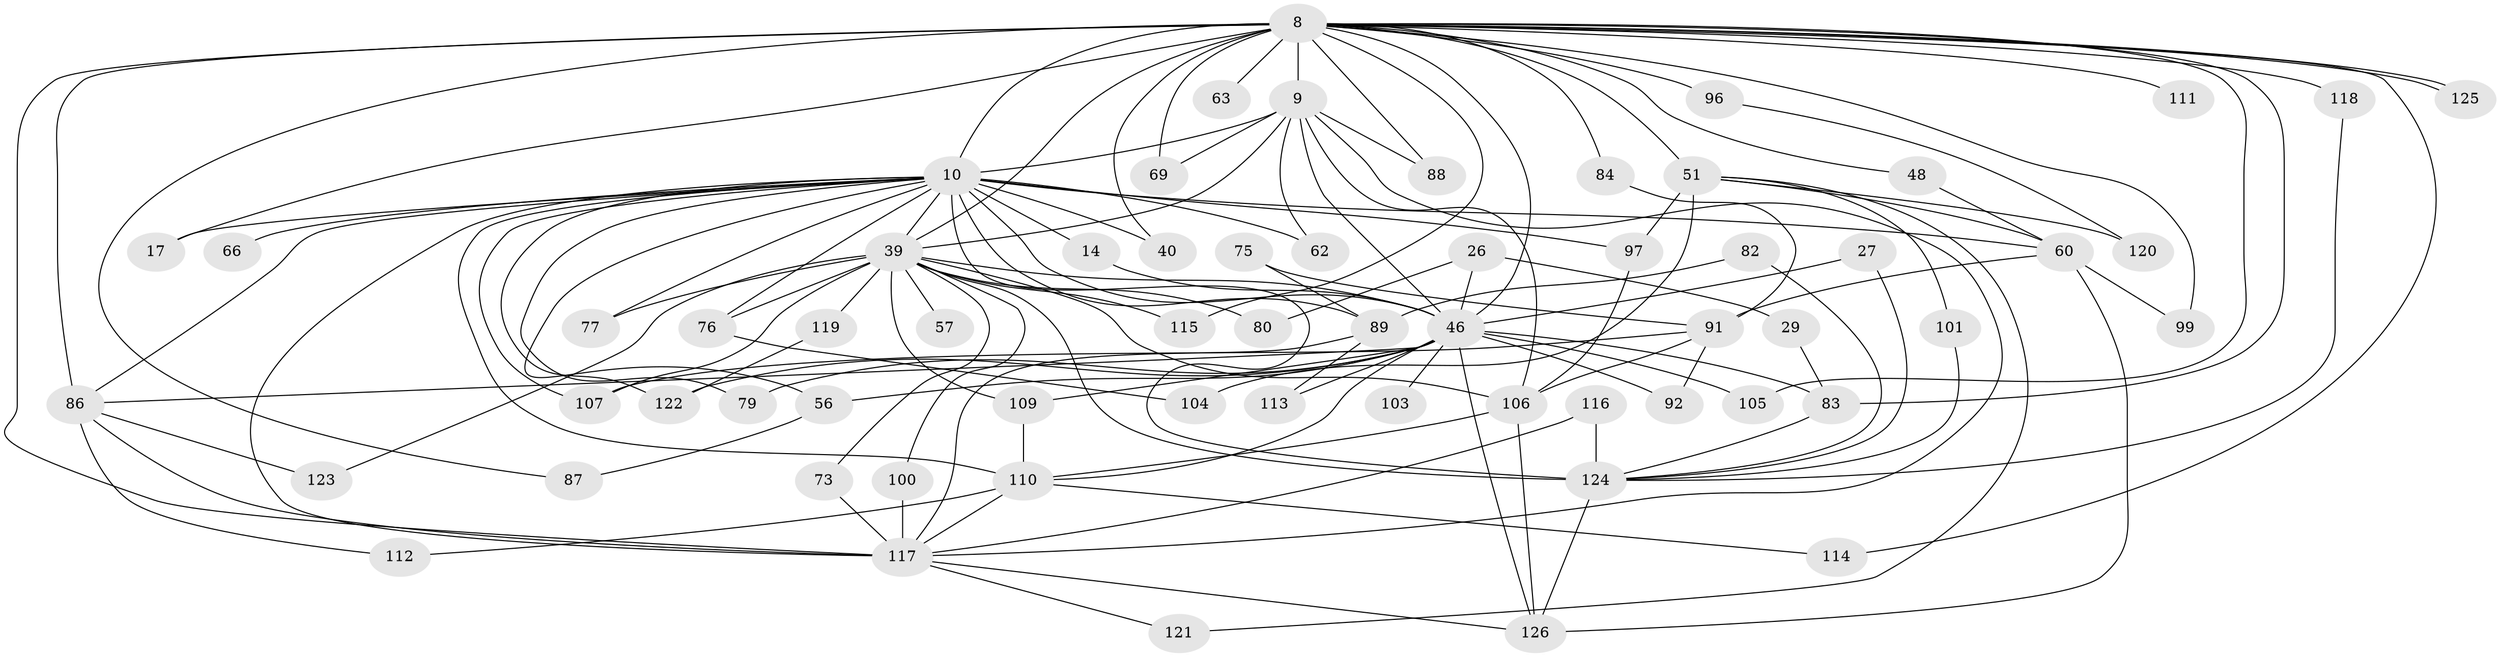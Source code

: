 // original degree distribution, {18: 0.007936507936507936, 23: 0.007936507936507936, 20: 0.015873015873015872, 17: 0.007936507936507936, 19: 0.007936507936507936, 25: 0.007936507936507936, 32: 0.007936507936507936, 9: 0.015873015873015872, 27: 0.007936507936507936, 6: 0.007936507936507936, 5: 0.05555555555555555, 2: 0.5476190476190477, 3: 0.15873015873015872, 4: 0.09523809523809523, 10: 0.007936507936507936, 7: 0.015873015873015872, 8: 0.023809523809523808}
// Generated by graph-tools (version 1.1) at 2025/44/03/09/25 04:44:17]
// undirected, 63 vertices, 130 edges
graph export_dot {
graph [start="1"]
  node [color=gray90,style=filled];
  8 [super="+2"];
  9 [super="+5"];
  10 [super="+7"];
  14;
  17;
  26;
  27;
  29;
  39 [super="+33+37+6"];
  40;
  46 [super="+43+3"];
  48;
  51 [super="+24+16"];
  56 [super="+15"];
  57;
  60 [super="+30+58"];
  62;
  63;
  66;
  69;
  73;
  75;
  76 [super="+25"];
  77;
  79;
  80;
  82;
  83 [super="+55"];
  84;
  86 [super="+44+81"];
  87;
  88;
  89 [super="+54"];
  91 [super="+59"];
  92;
  96;
  97 [super="+72+94+93"];
  99;
  100;
  101;
  103;
  104;
  105;
  106 [super="+74+90"];
  107 [super="+67"];
  109 [super="+71"];
  110 [super="+47+50+108+98+38+85"];
  111;
  112;
  113;
  114;
  115;
  116;
  117 [super="+41+52+42+102"];
  118;
  119;
  120;
  121;
  122 [super="+19+13"];
  123;
  124 [super="+35+64+95+23+61"];
  125;
  126 [super="+65+36"];
  8 -- 9 [weight=4];
  8 -- 10 [weight=4];
  8 -- 17;
  8 -- 48;
  8 -- 63 [weight=2];
  8 -- 69;
  8 -- 84;
  8 -- 87;
  8 -- 88;
  8 -- 96 [weight=2];
  8 -- 111 [weight=2];
  8 -- 114;
  8 -- 115;
  8 -- 125;
  8 -- 125;
  8 -- 83 [weight=2];
  8 -- 99;
  8 -- 40;
  8 -- 105;
  8 -- 51 [weight=4];
  8 -- 118;
  8 -- 86 [weight=6];
  8 -- 46 [weight=5];
  8 -- 39 [weight=5];
  8 -- 117 [weight=3];
  9 -- 10 [weight=4];
  9 -- 69;
  9 -- 88;
  9 -- 106 [weight=2];
  9 -- 62;
  9 -- 46 [weight=4];
  9 -- 39 [weight=5];
  9 -- 117 [weight=2];
  10 -- 40;
  10 -- 66 [weight=2];
  10 -- 97 [weight=4];
  10 -- 107;
  10 -- 110 [weight=4];
  10 -- 76;
  10 -- 77;
  10 -- 14;
  10 -- 79;
  10 -- 17;
  10 -- 89 [weight=2];
  10 -- 56;
  10 -- 122 [weight=2];
  10 -- 62;
  10 -- 60;
  10 -- 124 [weight=4];
  10 -- 86 [weight=2];
  10 -- 39 [weight=5];
  10 -- 46 [weight=4];
  10 -- 117 [weight=2];
  14 -- 46;
  26 -- 29;
  26 -- 80;
  26 -- 46 [weight=2];
  27 -- 46;
  27 -- 124;
  29 -- 83;
  39 -- 57 [weight=2];
  39 -- 73;
  39 -- 76 [weight=2];
  39 -- 77;
  39 -- 80;
  39 -- 100;
  39 -- 109;
  39 -- 46 [weight=5];
  39 -- 115;
  39 -- 119;
  39 -- 123;
  39 -- 124 [weight=5];
  39 -- 107;
  39 -- 106 [weight=2];
  46 -- 92;
  46 -- 110 [weight=4];
  46 -- 79;
  46 -- 83;
  46 -- 86;
  46 -- 103 [weight=2];
  46 -- 105;
  46 -- 113;
  46 -- 56 [weight=2];
  46 -- 122;
  46 -- 126;
  46 -- 109;
  48 -- 60;
  51 -- 101;
  51 -- 104;
  51 -- 120;
  51 -- 121;
  51 -- 60 [weight=2];
  51 -- 97;
  56 -- 87;
  60 -- 99;
  60 -- 126;
  60 -- 91 [weight=2];
  73 -- 117;
  75 -- 89;
  75 -- 91;
  76 -- 104;
  82 -- 89;
  82 -- 124;
  83 -- 124 [weight=2];
  84 -- 91;
  86 -- 112;
  86 -- 123;
  86 -- 117;
  89 -- 113;
  89 -- 117;
  91 -- 107;
  91 -- 106;
  91 -- 92;
  96 -- 120;
  97 -- 106;
  100 -- 117;
  101 -- 124;
  106 -- 126;
  106 -- 110;
  109 -- 110;
  110 -- 112;
  110 -- 114;
  110 -- 117;
  116 -- 124;
  116 -- 117;
  117 -- 121;
  117 -- 126;
  118 -- 124;
  119 -- 122;
  124 -- 126;
}
